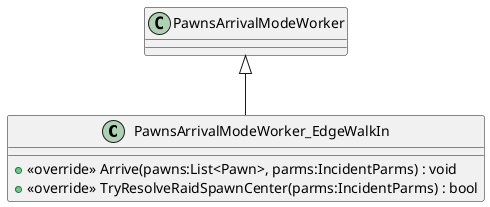 @startuml
class PawnsArrivalModeWorker_EdgeWalkIn {
    + <<override>> Arrive(pawns:List<Pawn>, parms:IncidentParms) : void
    + <<override>> TryResolveRaidSpawnCenter(parms:IncidentParms) : bool
}
PawnsArrivalModeWorker <|-- PawnsArrivalModeWorker_EdgeWalkIn
@enduml
